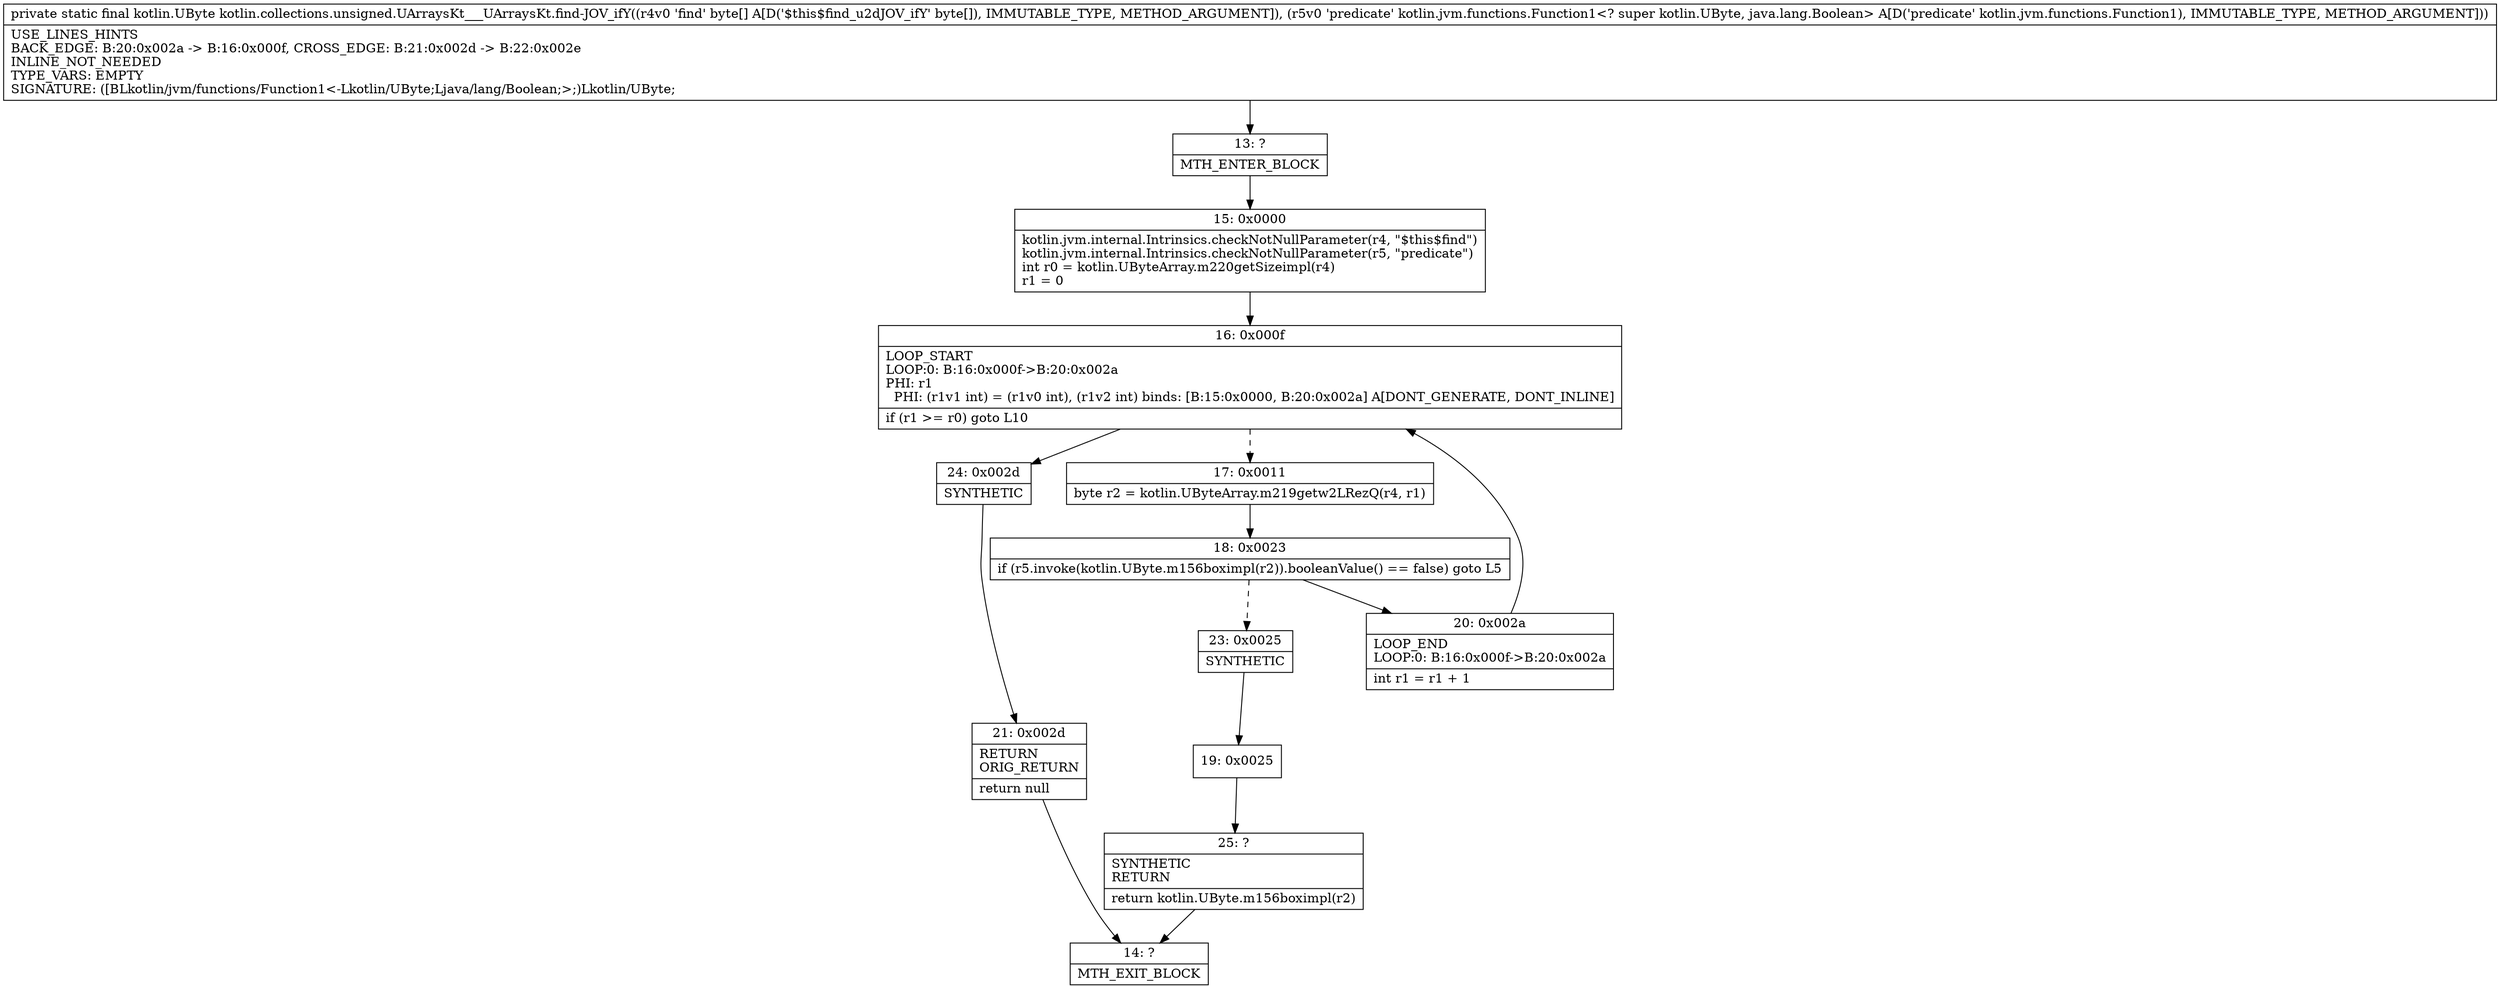 digraph "CFG forkotlin.collections.unsigned.UArraysKt___UArraysKt.find\-JOV_ifY([BLkotlin\/jvm\/functions\/Function1;)Lkotlin\/UByte;" {
Node_13 [shape=record,label="{13\:\ ?|MTH_ENTER_BLOCK\l}"];
Node_15 [shape=record,label="{15\:\ 0x0000|kotlin.jvm.internal.Intrinsics.checkNotNullParameter(r4, \"$this$find\")\lkotlin.jvm.internal.Intrinsics.checkNotNullParameter(r5, \"predicate\")\lint r0 = kotlin.UByteArray.m220getSizeimpl(r4)\lr1 = 0\l}"];
Node_16 [shape=record,label="{16\:\ 0x000f|LOOP_START\lLOOP:0: B:16:0x000f\-\>B:20:0x002a\lPHI: r1 \l  PHI: (r1v1 int) = (r1v0 int), (r1v2 int) binds: [B:15:0x0000, B:20:0x002a] A[DONT_GENERATE, DONT_INLINE]\l|if (r1 \>= r0) goto L10\l}"];
Node_17 [shape=record,label="{17\:\ 0x0011|byte r2 = kotlin.UByteArray.m219getw2LRezQ(r4, r1)\l}"];
Node_18 [shape=record,label="{18\:\ 0x0023|if (r5.invoke(kotlin.UByte.m156boximpl(r2)).booleanValue() == false) goto L5\l}"];
Node_20 [shape=record,label="{20\:\ 0x002a|LOOP_END\lLOOP:0: B:16:0x000f\-\>B:20:0x002a\l|int r1 = r1 + 1\l}"];
Node_23 [shape=record,label="{23\:\ 0x0025|SYNTHETIC\l}"];
Node_19 [shape=record,label="{19\:\ 0x0025}"];
Node_25 [shape=record,label="{25\:\ ?|SYNTHETIC\lRETURN\l|return kotlin.UByte.m156boximpl(r2)\l}"];
Node_14 [shape=record,label="{14\:\ ?|MTH_EXIT_BLOCK\l}"];
Node_24 [shape=record,label="{24\:\ 0x002d|SYNTHETIC\l}"];
Node_21 [shape=record,label="{21\:\ 0x002d|RETURN\lORIG_RETURN\l|return null\l}"];
MethodNode[shape=record,label="{private static final kotlin.UByte kotlin.collections.unsigned.UArraysKt___UArraysKt.find\-JOV_ifY((r4v0 'find' byte[] A[D('$this$find_u2dJOV_ifY' byte[]), IMMUTABLE_TYPE, METHOD_ARGUMENT]), (r5v0 'predicate' kotlin.jvm.functions.Function1\<? super kotlin.UByte, java.lang.Boolean\> A[D('predicate' kotlin.jvm.functions.Function1), IMMUTABLE_TYPE, METHOD_ARGUMENT]))  | USE_LINES_HINTS\lBACK_EDGE: B:20:0x002a \-\> B:16:0x000f, CROSS_EDGE: B:21:0x002d \-\> B:22:0x002e\lINLINE_NOT_NEEDED\lTYPE_VARS: EMPTY\lSIGNATURE: ([BLkotlin\/jvm\/functions\/Function1\<\-Lkotlin\/UByte;Ljava\/lang\/Boolean;\>;)Lkotlin\/UByte;\l}"];
MethodNode -> Node_13;Node_13 -> Node_15;
Node_15 -> Node_16;
Node_16 -> Node_17[style=dashed];
Node_16 -> Node_24;
Node_17 -> Node_18;
Node_18 -> Node_20;
Node_18 -> Node_23[style=dashed];
Node_20 -> Node_16;
Node_23 -> Node_19;
Node_19 -> Node_25;
Node_25 -> Node_14;
Node_24 -> Node_21;
Node_21 -> Node_14;
}

